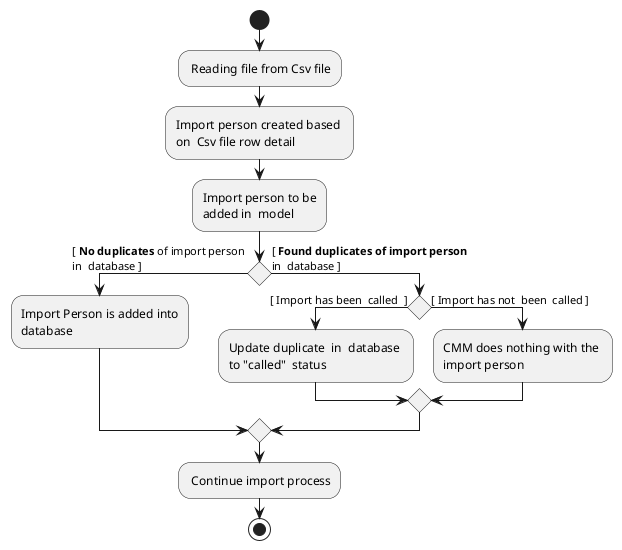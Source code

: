 @startuml
'https://plantuml.com/activity-diagram-beta

start
- Reading file from Csv file
-Import person created based \non  Csv file row detail

-Import person to be\nadded in  model
if () then ([ **No duplicates** of import person \nin  database ])
    :Import Person is added into\ndatabase;
else ([ **Found duplicates of import person** \nin  database ])
      if () then  ( [ Import has been  called  ])
        :Update duplicate  in  database \nto "called"  status;
      else ([ Import has not  been  called ])
        :CMM does nothing with the \nimport person;
      endif
endif
- Continue import process
stop

@enduml
